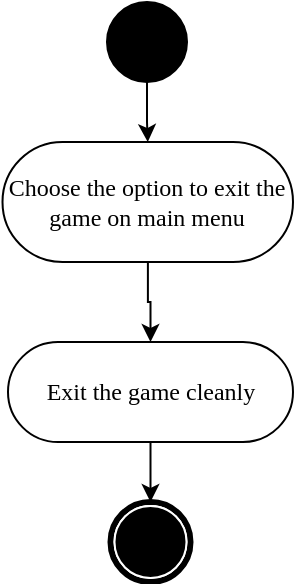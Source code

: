 <mxfile version="23.1.2" type="github">
  <diagram name="第 1 页" id="TlrLcPImfPQn0JjbF9aS">
    <mxGraphModel dx="2074" dy="3618" grid="1" gridSize="10" guides="1" tooltips="1" connect="1" arrows="1" fold="1" page="1" pageScale="1" pageWidth="291" pageHeight="413" math="0" shadow="0">
      <root>
        <mxCell id="0" />
        <mxCell id="1" parent="0" />
        <mxCell id="LObKgbLgCiNCiqsxyeOi-16" value="" style="edgeStyle=orthogonalEdgeStyle;rounded=0;orthogonalLoop=1;jettySize=auto;html=1;" parent="1" source="LObKgbLgCiNCiqsxyeOi-3" target="LObKgbLgCiNCiqsxyeOi-9" edge="1">
          <mxGeometry relative="1" as="geometry" />
        </mxCell>
        <mxCell id="LObKgbLgCiNCiqsxyeOi-3" value="Exit the game cleanly" style="rounded=1;whiteSpace=wrap;html=1;shadow=0;comic=0;labelBackgroundColor=none;strokeWidth=1;fontFamily=Verdana;fontSize=12;align=center;arcSize=50;" parent="1" vertex="1">
          <mxGeometry x="31" y="-2210" width="142.5" height="50" as="geometry" />
        </mxCell>
        <mxCell id="LObKgbLgCiNCiqsxyeOi-4" value="" style="edgeStyle=orthogonalEdgeStyle;rounded=0;orthogonalLoop=1;jettySize=auto;html=1;entryX=0.5;entryY=0;entryDx=0;entryDy=0;" parent="1" source="LObKgbLgCiNCiqsxyeOi-5" target="LObKgbLgCiNCiqsxyeOi-11" edge="1">
          <mxGeometry relative="1" as="geometry">
            <mxPoint x="95.37" y="-2310" as="targetPoint" />
          </mxGeometry>
        </mxCell>
        <mxCell id="LObKgbLgCiNCiqsxyeOi-5" value="" style="ellipse;whiteSpace=wrap;html=1;rounded=0;shadow=0;comic=0;labelBackgroundColor=none;strokeWidth=1;fillColor=#000000;fontFamily=Verdana;fontSize=12;align=center;" parent="1" vertex="1">
          <mxGeometry x="80.5" y="-2380" width="40" height="40" as="geometry" />
        </mxCell>
        <mxCell id="LObKgbLgCiNCiqsxyeOi-9" value="" style="shape=mxgraph.bpmn.shape;html=1;verticalLabelPosition=bottom;labelBackgroundColor=#ffffff;verticalAlign=top;perimeter=ellipsePerimeter;outline=end;symbol=terminate;rounded=0;shadow=0;comic=0;strokeWidth=1;fontFamily=Verdana;fontSize=12;align=center;" parent="1" vertex="1">
          <mxGeometry x="82.25" y="-2130" width="40" height="40" as="geometry" />
        </mxCell>
        <mxCell id="LObKgbLgCiNCiqsxyeOi-11" value="Choose the option to exit the game on main menu" style="rounded=1;whiteSpace=wrap;html=1;shadow=0;comic=0;labelBackgroundColor=none;strokeWidth=1;fontFamily=Verdana;fontSize=12;align=center;arcSize=50;" parent="1" vertex="1">
          <mxGeometry x="28.25" y="-2310" width="145.25" height="60" as="geometry" />
        </mxCell>
        <mxCell id="FzFKyYOxdwDDHmSqPdDu-5" value="" style="edgeStyle=orthogonalEdgeStyle;rounded=0;orthogonalLoop=1;jettySize=auto;html=1;" edge="1" parent="1" source="LObKgbLgCiNCiqsxyeOi-11" target="LObKgbLgCiNCiqsxyeOi-3">
          <mxGeometry relative="1" as="geometry">
            <mxPoint x="102.3" y="-2240" as="sourcePoint" />
          </mxGeometry>
        </mxCell>
      </root>
    </mxGraphModel>
  </diagram>
</mxfile>
